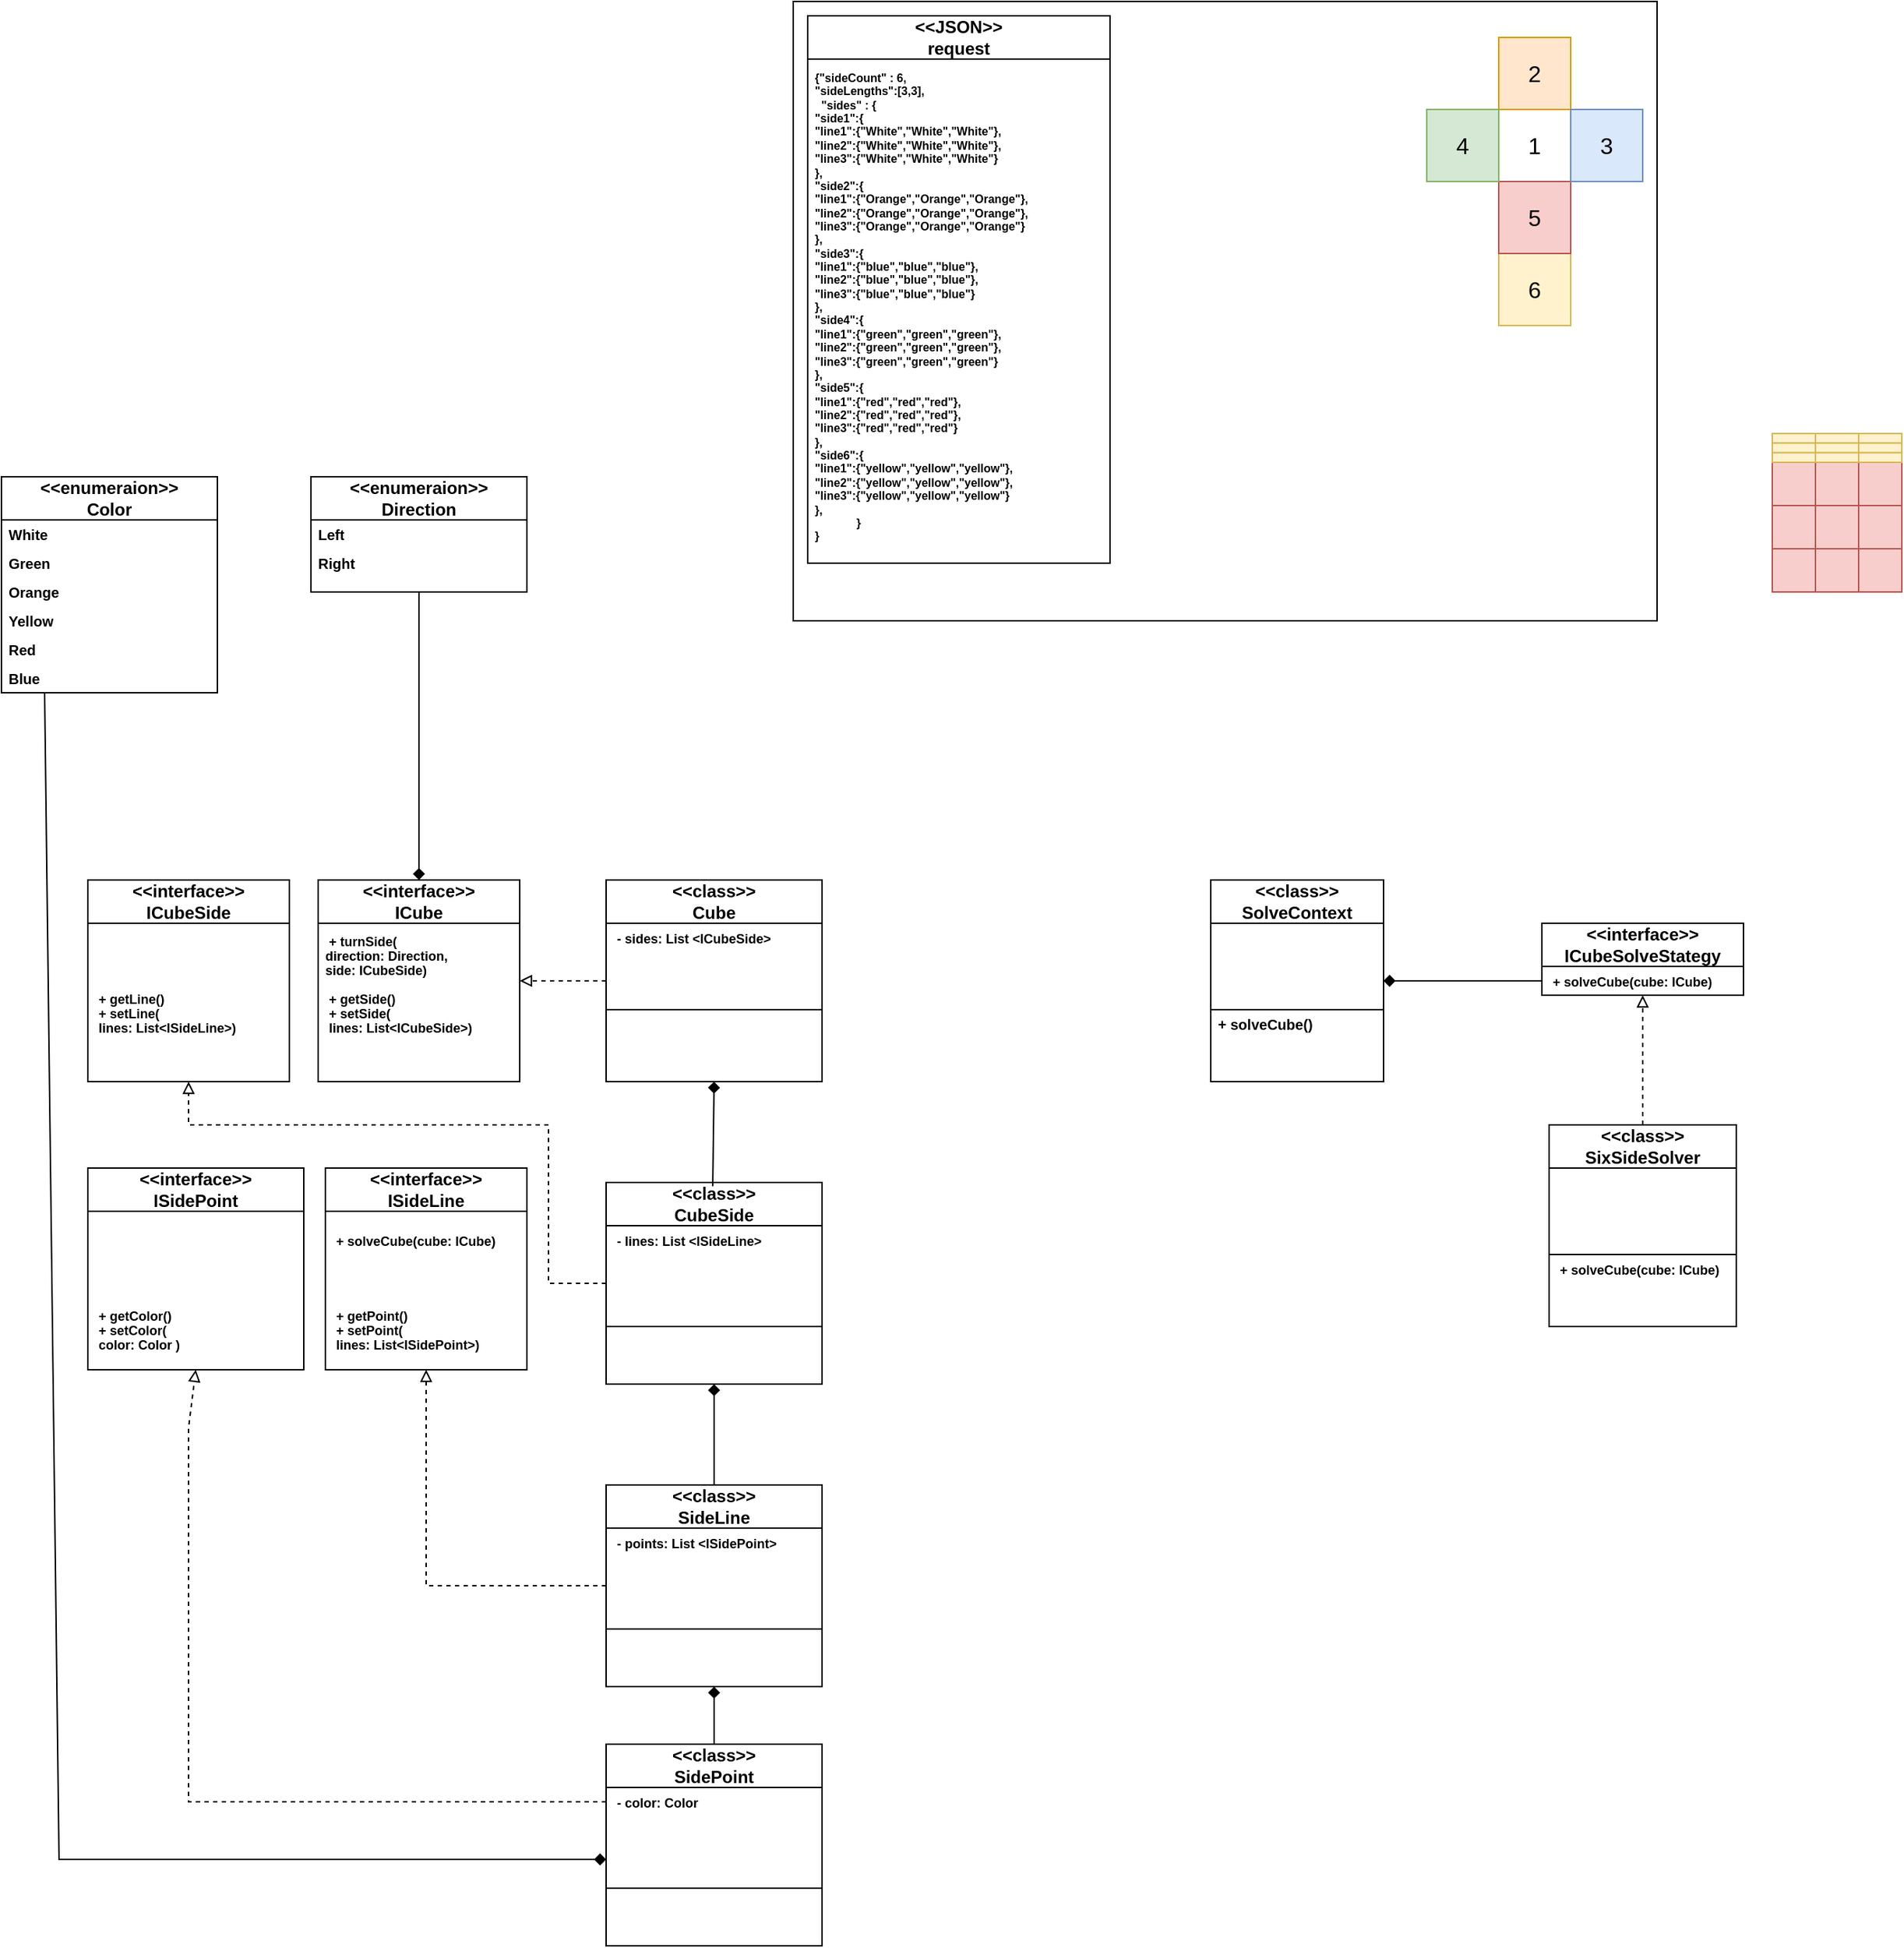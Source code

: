 <mxfile version="21.1.4" type="device">
  <diagram id="C5RBs43oDa-KdzZeNtuy" name="Page-1">
    <mxGraphModel dx="1964" dy="1839" grid="1" gridSize="10" guides="1" tooltips="1" connect="1" arrows="1" fold="1" page="1" pageScale="1" pageWidth="827" pageHeight="1169" math="0" shadow="0">
      <root>
        <mxCell id="WIyWlLk6GJQsqaUBKTNV-0" />
        <mxCell id="WIyWlLk6GJQsqaUBKTNV-1" parent="WIyWlLk6GJQsqaUBKTNV-0" />
        <mxCell id="5fg7cr6hT6iW5YQSIbjz-94" value="" style="rounded=0;whiteSpace=wrap;html=1;" vertex="1" parent="WIyWlLk6GJQsqaUBKTNV-1">
          <mxGeometry x="410" y="-490" width="600" height="430" as="geometry" />
        </mxCell>
        <mxCell id="5fg7cr6hT6iW5YQSIbjz-0" value="&amp;lt;&amp;lt;interface&amp;gt;&amp;gt;&lt;br&gt;ICubeSide" style="swimlane;whiteSpace=wrap;html=1;startSize=30;" vertex="1" parent="WIyWlLk6GJQsqaUBKTNV-1">
          <mxGeometry x="-80" y="120" width="140" height="140" as="geometry">
            <mxRectangle x="580" y="360" width="140" height="30" as="alternateBounds" />
          </mxGeometry>
        </mxCell>
        <mxCell id="5fg7cr6hT6iW5YQSIbjz-115" value="&lt;h1 style=&quot;line-height: 20%;&quot;&gt;&lt;font style=&quot;font-size: 9px;&quot;&gt;&amp;nbsp;+ getLine()&lt;br&gt;&amp;nbsp;+ setLine(&lt;br&gt;&lt;span style=&quot;white-space: pre;&quot;&gt;	&lt;/span&gt;lines: List&amp;lt;ISideLine&amp;gt;)&lt;/font&gt;&lt;/h1&gt;" style="text;html=1;strokeColor=none;fillColor=none;spacing=5;spacingTop=-20;whiteSpace=wrap;overflow=hidden;rounded=0;" vertex="1" parent="5fg7cr6hT6iW5YQSIbjz-0">
          <mxGeometry y="70" width="140" height="50" as="geometry" />
        </mxCell>
        <mxCell id="5fg7cr6hT6iW5YQSIbjz-4" value="&amp;lt;&amp;lt;interface&amp;gt;&amp;gt;&lt;br&gt;ICube" style="swimlane;whiteSpace=wrap;html=1;startSize=30;" vertex="1" parent="WIyWlLk6GJQsqaUBKTNV-1">
          <mxGeometry x="80" y="120" width="140" height="140" as="geometry">
            <mxRectangle x="580" y="360" width="140" height="30" as="alternateBounds" />
          </mxGeometry>
        </mxCell>
        <mxCell id="5fg7cr6hT6iW5YQSIbjz-55" value="&lt;h1 style=&quot;line-height: 20%;&quot;&gt;&lt;font style=&quot;font-size: 9px;&quot;&gt;&amp;nbsp;+ turnSide(&lt;br&gt;direction: Direction,&lt;br&gt;side: ICubeSide)&lt;/font&gt;&lt;/h1&gt;" style="text;html=1;strokeColor=none;fillColor=none;spacing=5;spacingTop=-20;whiteSpace=wrap;overflow=hidden;rounded=0;" vertex="1" parent="5fg7cr6hT6iW5YQSIbjz-4">
          <mxGeometry y="30" width="140" height="40" as="geometry" />
        </mxCell>
        <mxCell id="5fg7cr6hT6iW5YQSIbjz-82" value="&lt;h1 style=&quot;line-height: 20%;&quot;&gt;&lt;font style=&quot;font-size: 9px;&quot;&gt;&amp;nbsp;+ getSide()&lt;br&gt;&amp;nbsp;+ setSide(&lt;br&gt;&lt;span style=&quot;white-space: pre;&quot;&gt;	&lt;/span&gt;lines: List&amp;lt;ICubeSide&amp;gt;)&lt;/font&gt;&lt;/h1&gt;" style="text;html=1;strokeColor=none;fillColor=none;spacing=5;spacingTop=-20;whiteSpace=wrap;overflow=hidden;rounded=0;" vertex="1" parent="5fg7cr6hT6iW5YQSIbjz-4">
          <mxGeometry y="70" width="140" height="50" as="geometry" />
        </mxCell>
        <mxCell id="5fg7cr6hT6iW5YQSIbjz-5" value="&amp;lt;&amp;lt;class&amp;gt;&amp;gt;&lt;br&gt;Cube" style="swimlane;whiteSpace=wrap;html=1;startSize=30;" vertex="1" parent="WIyWlLk6GJQsqaUBKTNV-1">
          <mxGeometry x="280" y="120" width="150" height="140" as="geometry">
            <mxRectangle x="580" y="360" width="140" height="30" as="alternateBounds" />
          </mxGeometry>
        </mxCell>
        <mxCell id="5fg7cr6hT6iW5YQSIbjz-16" value="&lt;h1 style=&quot;line-height: 0%;&quot;&gt;&lt;font style=&quot;font-size: 9px;&quot;&gt;&amp;nbsp;- sides: List &amp;lt;ICubeSide&amp;gt;&lt;/font&gt;&lt;/h1&gt;" style="text;html=1;strokeColor=none;fillColor=none;spacing=5;spacingTop=-20;whiteSpace=wrap;overflow=hidden;rounded=0;" vertex="1" parent="5fg7cr6hT6iW5YQSIbjz-5">
          <mxGeometry y="30" width="120" height="20" as="geometry" />
        </mxCell>
        <mxCell id="5fg7cr6hT6iW5YQSIbjz-15" value="" style="endArrow=none;html=1;rounded=0;" edge="1" parent="5fg7cr6hT6iW5YQSIbjz-5">
          <mxGeometry width="50" height="50" relative="1" as="geometry">
            <mxPoint y="90" as="sourcePoint" />
            <mxPoint x="150" y="90" as="targetPoint" />
          </mxGeometry>
        </mxCell>
        <mxCell id="5fg7cr6hT6iW5YQSIbjz-7" value="&amp;lt;&amp;lt;class&amp;gt;&amp;gt;&lt;br&gt;CubeSide" style="swimlane;whiteSpace=wrap;html=1;startSize=30;" vertex="1" parent="WIyWlLk6GJQsqaUBKTNV-1">
          <mxGeometry x="280" y="330" width="150" height="140" as="geometry">
            <mxRectangle x="580" y="360" width="140" height="30" as="alternateBounds" />
          </mxGeometry>
        </mxCell>
        <mxCell id="5fg7cr6hT6iW5YQSIbjz-8" value="" style="endArrow=none;html=1;rounded=0;" edge="1" parent="5fg7cr6hT6iW5YQSIbjz-7">
          <mxGeometry width="50" height="50" relative="1" as="geometry">
            <mxPoint y="100" as="sourcePoint" />
            <mxPoint x="150" y="100" as="targetPoint" />
          </mxGeometry>
        </mxCell>
        <mxCell id="5fg7cr6hT6iW5YQSIbjz-36" value="&lt;h1 style=&quot;line-height: 0%;&quot;&gt;&lt;font style=&quot;font-size: 9px;&quot;&gt;&amp;nbsp;- lines: List &amp;lt;ISideLine&amp;gt;&lt;/font&gt;&lt;/h1&gt;" style="text;html=1;strokeColor=none;fillColor=none;spacing=5;spacingTop=-20;whiteSpace=wrap;overflow=hidden;rounded=0;" vertex="1" parent="5fg7cr6hT6iW5YQSIbjz-7">
          <mxGeometry y="30" width="150" height="20" as="geometry" />
        </mxCell>
        <mxCell id="5fg7cr6hT6iW5YQSIbjz-9" value="" style="endArrow=block;html=1;rounded=0;exitX=0;exitY=0.5;exitDx=0;exitDy=0;entryX=1;entryY=0.5;entryDx=0;entryDy=0;dashed=1;endFill=0;" edge="1" parent="WIyWlLk6GJQsqaUBKTNV-1" source="5fg7cr6hT6iW5YQSIbjz-5" target="5fg7cr6hT6iW5YQSIbjz-4">
          <mxGeometry width="50" height="50" relative="1" as="geometry">
            <mxPoint x="470" y="210" as="sourcePoint" />
            <mxPoint x="520" y="160" as="targetPoint" />
          </mxGeometry>
        </mxCell>
        <mxCell id="5fg7cr6hT6iW5YQSIbjz-12" value="" style="endArrow=block;html=1;rounded=0;exitX=0;exitY=0.5;exitDx=0;exitDy=0;dashed=1;endFill=0;entryX=0.5;entryY=1;entryDx=0;entryDy=0;" edge="1" parent="WIyWlLk6GJQsqaUBKTNV-1" source="5fg7cr6hT6iW5YQSIbjz-7" target="5fg7cr6hT6iW5YQSIbjz-0">
          <mxGeometry width="50" height="50" relative="1" as="geometry">
            <mxPoint x="280" y="399.66" as="sourcePoint" />
            <mxPoint y="400" as="targetPoint" />
            <Array as="points">
              <mxPoint x="240" y="400" />
              <mxPoint x="240" y="290" />
              <mxPoint x="-10" y="290" />
            </Array>
          </mxGeometry>
        </mxCell>
        <mxCell id="5fg7cr6hT6iW5YQSIbjz-13" value="" style="endArrow=diamond;html=1;rounded=0;entryX=0.5;entryY=1;entryDx=0;entryDy=0;endFill=1;exitX=0.901;exitY=1.086;exitDx=0;exitDy=0;exitPerimeter=0;" edge="1" parent="WIyWlLk6GJQsqaUBKTNV-1" target="5fg7cr6hT6iW5YQSIbjz-5">
          <mxGeometry width="50" height="50" relative="1" as="geometry">
            <mxPoint x="354.06" y="332.58" as="sourcePoint" />
            <mxPoint x="390" y="280" as="targetPoint" />
          </mxGeometry>
        </mxCell>
        <mxCell id="5fg7cr6hT6iW5YQSIbjz-17" value="&amp;lt;&amp;lt;interface&amp;gt;&amp;gt;&lt;br&gt;ICubeSolveStategy" style="swimlane;whiteSpace=wrap;html=1;startSize=30;" vertex="1" parent="WIyWlLk6GJQsqaUBKTNV-1">
          <mxGeometry x="930" y="150" width="140" height="50" as="geometry">
            <mxRectangle x="580" y="360" width="140" height="30" as="alternateBounds" />
          </mxGeometry>
        </mxCell>
        <mxCell id="5fg7cr6hT6iW5YQSIbjz-20" value="&lt;h1 style=&quot;line-height: 0%;&quot;&gt;&lt;font style=&quot;font-size: 9px;&quot;&gt;&amp;nbsp;+ solveCube(cube: ICube)&lt;/font&gt;&lt;/h1&gt;" style="text;html=1;strokeColor=none;fillColor=none;spacing=5;spacingTop=-20;whiteSpace=wrap;overflow=hidden;rounded=0;" vertex="1" parent="5fg7cr6hT6iW5YQSIbjz-17">
          <mxGeometry y="30" width="140" height="20" as="geometry" />
        </mxCell>
        <mxCell id="5fg7cr6hT6iW5YQSIbjz-21" value="&amp;lt;&amp;lt;interface&amp;gt;&amp;gt;&lt;br&gt;ISidePoint" style="swimlane;whiteSpace=wrap;html=1;startSize=30;" vertex="1" parent="WIyWlLk6GJQsqaUBKTNV-1">
          <mxGeometry x="-80" y="320" width="150" height="140" as="geometry">
            <mxRectangle x="580" y="360" width="140" height="30" as="alternateBounds" />
          </mxGeometry>
        </mxCell>
        <mxCell id="5fg7cr6hT6iW5YQSIbjz-118" value="&lt;h1 style=&quot;line-height: 20%;&quot;&gt;&lt;font style=&quot;font-size: 9px;&quot;&gt;&amp;nbsp;+ getColor()&lt;br&gt;&amp;nbsp;+ setColor(&lt;br&gt;&lt;span style=&quot;white-space: pre;&quot;&gt;	&lt;/span&gt;color: Color )&lt;/font&gt;&lt;/h1&gt;" style="text;html=1;strokeColor=none;fillColor=none;spacing=5;spacingTop=-20;whiteSpace=wrap;overflow=hidden;rounded=0;" vertex="1" parent="5fg7cr6hT6iW5YQSIbjz-21">
          <mxGeometry y="90" width="140" height="50" as="geometry" />
        </mxCell>
        <mxCell id="5fg7cr6hT6iW5YQSIbjz-25" style="edgeStyle=orthogonalEdgeStyle;rounded=0;orthogonalLoop=1;jettySize=auto;html=1;entryX=0.5;entryY=1;entryDx=0;entryDy=0;dashed=1;endArrow=block;endFill=0;" edge="1" parent="WIyWlLk6GJQsqaUBKTNV-1" source="5fg7cr6hT6iW5YQSIbjz-22" target="5fg7cr6hT6iW5YQSIbjz-20">
          <mxGeometry relative="1" as="geometry" />
        </mxCell>
        <mxCell id="5fg7cr6hT6iW5YQSIbjz-22" value="&amp;lt;&amp;lt;class&amp;gt;&amp;gt;&lt;br&gt;SixSideSolver" style="swimlane;whiteSpace=wrap;html=1;startSize=30;" vertex="1" parent="WIyWlLk6GJQsqaUBKTNV-1">
          <mxGeometry x="935" y="290" width="130" height="140" as="geometry">
            <mxRectangle x="580" y="360" width="140" height="30" as="alternateBounds" />
          </mxGeometry>
        </mxCell>
        <mxCell id="5fg7cr6hT6iW5YQSIbjz-23" value="" style="endArrow=none;html=1;rounded=0;" edge="1" parent="5fg7cr6hT6iW5YQSIbjz-22">
          <mxGeometry width="50" height="50" relative="1" as="geometry">
            <mxPoint y="90" as="sourcePoint" />
            <mxPoint x="130" y="90" as="targetPoint" />
          </mxGeometry>
        </mxCell>
        <mxCell id="5fg7cr6hT6iW5YQSIbjz-40" value="&lt;h1 style=&quot;line-height: 0%;&quot;&gt;&lt;font style=&quot;font-size: 9px;&quot;&gt;&amp;nbsp;+ solveCube(cube: ICube)&lt;/font&gt;&lt;/h1&gt;" style="text;html=1;strokeColor=none;fillColor=none;spacing=5;spacingTop=-20;whiteSpace=wrap;overflow=hidden;rounded=0;" vertex="1" parent="5fg7cr6hT6iW5YQSIbjz-22">
          <mxGeometry y="90" width="140" height="20" as="geometry" />
        </mxCell>
        <mxCell id="5fg7cr6hT6iW5YQSIbjz-26" value="&amp;lt;&amp;lt;class&amp;gt;&amp;gt;&lt;br&gt;SolveContext" style="swimlane;whiteSpace=wrap;html=1;startSize=30;" vertex="1" parent="WIyWlLk6GJQsqaUBKTNV-1">
          <mxGeometry x="700" y="120" width="120" height="140" as="geometry">
            <mxRectangle x="580" y="360" width="140" height="30" as="alternateBounds" />
          </mxGeometry>
        </mxCell>
        <mxCell id="5fg7cr6hT6iW5YQSIbjz-27" value="" style="endArrow=none;html=1;rounded=0;" edge="1" parent="5fg7cr6hT6iW5YQSIbjz-26">
          <mxGeometry width="50" height="50" relative="1" as="geometry">
            <mxPoint y="90" as="sourcePoint" />
            <mxPoint x="120" y="90" as="targetPoint" />
          </mxGeometry>
        </mxCell>
        <mxCell id="5fg7cr6hT6iW5YQSIbjz-30" value="&lt;h1 style=&quot;line-height: 0%;&quot;&gt;&lt;font size=&quot;1&quot;&gt;+ solveCube()&lt;/font&gt;&lt;/h1&gt;" style="text;html=1;strokeColor=none;fillColor=none;spacing=5;spacingTop=-20;whiteSpace=wrap;overflow=hidden;rounded=0;" vertex="1" parent="5fg7cr6hT6iW5YQSIbjz-26">
          <mxGeometry y="90" width="120" height="20" as="geometry" />
        </mxCell>
        <mxCell id="5fg7cr6hT6iW5YQSIbjz-32" style="edgeStyle=orthogonalEdgeStyle;rounded=0;orthogonalLoop=1;jettySize=auto;html=1;entryX=1;entryY=0.5;entryDx=0;entryDy=0;endArrow=diamond;endFill=1;" edge="1" parent="WIyWlLk6GJQsqaUBKTNV-1" source="5fg7cr6hT6iW5YQSIbjz-20" target="5fg7cr6hT6iW5YQSIbjz-26">
          <mxGeometry relative="1" as="geometry" />
        </mxCell>
        <mxCell id="5fg7cr6hT6iW5YQSIbjz-37" value="&amp;lt;&amp;lt;class&amp;gt;&amp;gt;&lt;br&gt;SidePoint" style="swimlane;whiteSpace=wrap;html=1;startSize=30;" vertex="1" parent="WIyWlLk6GJQsqaUBKTNV-1">
          <mxGeometry x="280" y="720" width="150" height="140" as="geometry">
            <mxRectangle x="580" y="360" width="140" height="30" as="alternateBounds" />
          </mxGeometry>
        </mxCell>
        <mxCell id="5fg7cr6hT6iW5YQSIbjz-38" value="" style="endArrow=none;html=1;rounded=0;" edge="1" parent="5fg7cr6hT6iW5YQSIbjz-37">
          <mxGeometry width="50" height="50" relative="1" as="geometry">
            <mxPoint y="100" as="sourcePoint" />
            <mxPoint x="150" y="100" as="targetPoint" />
          </mxGeometry>
        </mxCell>
        <mxCell id="5fg7cr6hT6iW5YQSIbjz-52" value="&lt;h1 style=&quot;line-height: 0%;&quot;&gt;&lt;font style=&quot;font-size: 9px;&quot;&gt;&amp;nbsp;- color: Color&lt;/font&gt;&lt;/h1&gt;" style="text;html=1;strokeColor=none;fillColor=none;spacing=5;spacingTop=-20;whiteSpace=wrap;overflow=hidden;rounded=0;" vertex="1" parent="5fg7cr6hT6iW5YQSIbjz-37">
          <mxGeometry y="30" width="150" height="20" as="geometry" />
        </mxCell>
        <mxCell id="5fg7cr6hT6iW5YQSIbjz-41" value="&amp;lt;&amp;lt;enumeraion&amp;gt;&amp;gt;&lt;br&gt;Color" style="swimlane;whiteSpace=wrap;html=1;startSize=30;" vertex="1" parent="WIyWlLk6GJQsqaUBKTNV-1">
          <mxGeometry x="-140" y="-160" width="150" height="150" as="geometry">
            <mxRectangle x="580" y="360" width="140" height="30" as="alternateBounds" />
          </mxGeometry>
        </mxCell>
        <mxCell id="5fg7cr6hT6iW5YQSIbjz-42" value="&lt;h1 style=&quot;line-height: 0%;&quot;&gt;&lt;font size=&quot;1&quot;&gt;White&lt;br&gt;&lt;br&gt;&lt;/font&gt;&lt;/h1&gt;" style="text;html=1;strokeColor=none;fillColor=none;spacing=5;spacingTop=-20;whiteSpace=wrap;overflow=hidden;rounded=0;" vertex="1" parent="5fg7cr6hT6iW5YQSIbjz-41">
          <mxGeometry y="30" width="120" height="20" as="geometry" />
        </mxCell>
        <mxCell id="5fg7cr6hT6iW5YQSIbjz-47" value="&lt;h1 style=&quot;line-height: 0%;&quot;&gt;&lt;font size=&quot;1&quot;&gt;Green&lt;/font&gt;&lt;/h1&gt;" style="text;html=1;strokeColor=none;fillColor=none;spacing=5;spacingTop=-20;whiteSpace=wrap;overflow=hidden;rounded=0;" vertex="1" parent="5fg7cr6hT6iW5YQSIbjz-41">
          <mxGeometry y="50" width="120" height="20" as="geometry" />
        </mxCell>
        <mxCell id="5fg7cr6hT6iW5YQSIbjz-48" value="&lt;h1 style=&quot;line-height: 0%;&quot;&gt;&lt;font size=&quot;1&quot;&gt;Orange&lt;/font&gt;&lt;/h1&gt;" style="text;html=1;strokeColor=none;fillColor=none;spacing=5;spacingTop=-20;whiteSpace=wrap;overflow=hidden;rounded=0;" vertex="1" parent="5fg7cr6hT6iW5YQSIbjz-41">
          <mxGeometry y="70" width="120" height="20" as="geometry" />
        </mxCell>
        <mxCell id="5fg7cr6hT6iW5YQSIbjz-49" value="&lt;h1 style=&quot;line-height: 0%;&quot;&gt;&lt;font size=&quot;1&quot;&gt;Yellow&lt;/font&gt;&lt;/h1&gt;" style="text;html=1;strokeColor=none;fillColor=none;spacing=5;spacingTop=-20;whiteSpace=wrap;overflow=hidden;rounded=0;" vertex="1" parent="5fg7cr6hT6iW5YQSIbjz-41">
          <mxGeometry y="90" width="120" height="20" as="geometry" />
        </mxCell>
        <mxCell id="5fg7cr6hT6iW5YQSIbjz-50" value="&lt;h1 style=&quot;line-height: 0%;&quot;&gt;&lt;font size=&quot;1&quot;&gt;Red&lt;/font&gt;&lt;/h1&gt;" style="text;html=1;strokeColor=none;fillColor=none;spacing=5;spacingTop=-20;whiteSpace=wrap;overflow=hidden;rounded=0;" vertex="1" parent="5fg7cr6hT6iW5YQSIbjz-41">
          <mxGeometry y="110" width="120" height="20" as="geometry" />
        </mxCell>
        <mxCell id="5fg7cr6hT6iW5YQSIbjz-51" value="&lt;h1 style=&quot;line-height: 0%;&quot;&gt;&lt;font size=&quot;1&quot;&gt;Blue&lt;/font&gt;&lt;/h1&gt;" style="text;html=1;strokeColor=none;fillColor=none;spacing=5;spacingTop=-20;whiteSpace=wrap;overflow=hidden;rounded=0;" vertex="1" parent="5fg7cr6hT6iW5YQSIbjz-41">
          <mxGeometry y="130" width="120" height="20" as="geometry" />
        </mxCell>
        <mxCell id="5fg7cr6hT6iW5YQSIbjz-54" value="" style="endArrow=diamond;html=1;rounded=0;endFill=1;exitX=0.25;exitY=1;exitDx=0;exitDy=0;" edge="1" parent="WIyWlLk6GJQsqaUBKTNV-1" source="5fg7cr6hT6iW5YQSIbjz-51">
          <mxGeometry width="50" height="50" relative="1" as="geometry">
            <mxPoint x="-100" as="sourcePoint" />
            <mxPoint x="280" y="800" as="targetPoint" />
            <Array as="points">
              <mxPoint x="-100" y="800" />
            </Array>
          </mxGeometry>
        </mxCell>
        <mxCell id="5fg7cr6hT6iW5YQSIbjz-60" value="" style="endArrow=diamond;html=1;rounded=0;endFill=1;exitX=0.5;exitY=0;exitDx=0;exitDy=0;entryX=0.5;entryY=1;entryDx=0;entryDy=0;" edge="1" parent="WIyWlLk6GJQsqaUBKTNV-1" source="5fg7cr6hT6iW5YQSIbjz-37" target="5fg7cr6hT6iW5YQSIbjz-71">
          <mxGeometry width="50" height="50" relative="1" as="geometry">
            <mxPoint x="354.5" y="545" as="sourcePoint" />
            <mxPoint x="310" y="490" as="targetPoint" />
          </mxGeometry>
        </mxCell>
        <mxCell id="5fg7cr6hT6iW5YQSIbjz-62" value="&amp;lt;&amp;lt;enumeraion&amp;gt;&amp;gt;&lt;br&gt;Direction" style="swimlane;whiteSpace=wrap;html=1;startSize=30;" vertex="1" parent="WIyWlLk6GJQsqaUBKTNV-1">
          <mxGeometry x="75" y="-160" width="150" height="80" as="geometry">
            <mxRectangle x="580" y="360" width="140" height="30" as="alternateBounds" />
          </mxGeometry>
        </mxCell>
        <mxCell id="5fg7cr6hT6iW5YQSIbjz-63" value="&lt;h1 style=&quot;line-height: 0%;&quot;&gt;&lt;font size=&quot;1&quot;&gt;Left&lt;/font&gt;&lt;/h1&gt;" style="text;html=1;strokeColor=none;fillColor=none;spacing=5;spacingTop=-20;whiteSpace=wrap;overflow=hidden;rounded=0;" vertex="1" parent="5fg7cr6hT6iW5YQSIbjz-62">
          <mxGeometry y="30" width="120" height="20" as="geometry" />
        </mxCell>
        <mxCell id="5fg7cr6hT6iW5YQSIbjz-64" value="&lt;h1 style=&quot;line-height: 0%;&quot;&gt;&lt;font size=&quot;1&quot;&gt;Right&lt;/font&gt;&lt;/h1&gt;" style="text;html=1;strokeColor=none;fillColor=none;spacing=5;spacingTop=-20;whiteSpace=wrap;overflow=hidden;rounded=0;" vertex="1" parent="5fg7cr6hT6iW5YQSIbjz-62">
          <mxGeometry y="50" width="120" height="20" as="geometry" />
        </mxCell>
        <mxCell id="5fg7cr6hT6iW5YQSIbjz-69" value="" style="endArrow=diamond;html=1;rounded=0;entryX=0.5;entryY=0;entryDx=0;entryDy=0;endFill=1;exitX=0.5;exitY=1;exitDx=0;exitDy=0;" edge="1" parent="WIyWlLk6GJQsqaUBKTNV-1" source="5fg7cr6hT6iW5YQSIbjz-62" target="5fg7cr6hT6iW5YQSIbjz-4">
          <mxGeometry width="50" height="50" relative="1" as="geometry">
            <mxPoint x="150" y="-70" as="sourcePoint" />
            <mxPoint x="131" y="-10" as="targetPoint" />
          </mxGeometry>
        </mxCell>
        <mxCell id="5fg7cr6hT6iW5YQSIbjz-70" value="" style="endArrow=block;html=1;rounded=0;exitX=0;exitY=0.5;exitDx=0;exitDy=0;dashed=1;endFill=0;entryX=0.5;entryY=1;entryDx=0;entryDy=0;" edge="1" parent="WIyWlLk6GJQsqaUBKTNV-1" source="5fg7cr6hT6iW5YQSIbjz-52" target="5fg7cr6hT6iW5YQSIbjz-21">
          <mxGeometry width="50" height="50" relative="1" as="geometry">
            <mxPoint x="280" y="610" as="sourcePoint" />
            <mxPoint x="-10" y="470" as="targetPoint" />
            <Array as="points">
              <mxPoint x="240" y="760" />
              <mxPoint x="-10" y="760" />
              <mxPoint x="-10" y="500" />
            </Array>
          </mxGeometry>
        </mxCell>
        <mxCell id="5fg7cr6hT6iW5YQSIbjz-80" style="edgeStyle=orthogonalEdgeStyle;rounded=0;orthogonalLoop=1;jettySize=auto;html=1;entryX=0.5;entryY=1;entryDx=0;entryDy=0;dashed=1;endArrow=block;endFill=0;" edge="1" parent="WIyWlLk6GJQsqaUBKTNV-1" source="5fg7cr6hT6iW5YQSIbjz-71" target="5fg7cr6hT6iW5YQSIbjz-76">
          <mxGeometry relative="1" as="geometry" />
        </mxCell>
        <mxCell id="5fg7cr6hT6iW5YQSIbjz-71" value="&amp;lt;&amp;lt;class&amp;gt;&amp;gt;&lt;br&gt;SideLine" style="swimlane;whiteSpace=wrap;html=1;startSize=30;" vertex="1" parent="WIyWlLk6GJQsqaUBKTNV-1">
          <mxGeometry x="280" y="540" width="150" height="140" as="geometry">
            <mxRectangle x="580" y="360" width="140" height="30" as="alternateBounds" />
          </mxGeometry>
        </mxCell>
        <mxCell id="5fg7cr6hT6iW5YQSIbjz-72" value="" style="endArrow=none;html=1;rounded=0;" edge="1" parent="5fg7cr6hT6iW5YQSIbjz-71">
          <mxGeometry width="50" height="50" relative="1" as="geometry">
            <mxPoint y="100" as="sourcePoint" />
            <mxPoint x="150" y="100" as="targetPoint" />
          </mxGeometry>
        </mxCell>
        <mxCell id="5fg7cr6hT6iW5YQSIbjz-81" value="&lt;h1 style=&quot;line-height: 0%;&quot;&gt;&lt;font style=&quot;font-size: 9px;&quot;&gt;&amp;nbsp;- points: List &amp;lt;ISidePoint&amp;gt;&lt;/font&gt;&lt;/h1&gt;" style="text;html=1;strokeColor=none;fillColor=none;spacing=5;spacingTop=-20;whiteSpace=wrap;overflow=hidden;rounded=0;" vertex="1" parent="5fg7cr6hT6iW5YQSIbjz-71">
          <mxGeometry y="30" width="150" height="20" as="geometry" />
        </mxCell>
        <mxCell id="5fg7cr6hT6iW5YQSIbjz-75" value="" style="endArrow=diamond;html=1;rounded=0;endFill=1;exitX=0.5;exitY=0;exitDx=0;exitDy=0;entryX=0.5;entryY=1;entryDx=0;entryDy=0;" edge="1" parent="WIyWlLk6GJQsqaUBKTNV-1" source="5fg7cr6hT6iW5YQSIbjz-71" target="5fg7cr6hT6iW5YQSIbjz-7">
          <mxGeometry width="50" height="50" relative="1" as="geometry">
            <mxPoint x="365" y="730" as="sourcePoint" />
            <mxPoint x="365" y="690" as="targetPoint" />
          </mxGeometry>
        </mxCell>
        <mxCell id="5fg7cr6hT6iW5YQSIbjz-76" value="&amp;lt;&amp;lt;interface&amp;gt;&amp;gt;&lt;br&gt;ISideLine" style="swimlane;whiteSpace=wrap;html=1;startSize=30;" vertex="1" parent="WIyWlLk6GJQsqaUBKTNV-1">
          <mxGeometry x="85" y="320" width="140" height="140" as="geometry">
            <mxRectangle x="580" y="360" width="140" height="30" as="alternateBounds" />
          </mxGeometry>
        </mxCell>
        <mxCell id="5fg7cr6hT6iW5YQSIbjz-77" value="&lt;h1 style=&quot;line-height: 0%;&quot;&gt;&lt;font style=&quot;font-size: 9px;&quot;&gt;&amp;nbsp;+ solveCube(cube: ICube)&lt;/font&gt;&lt;/h1&gt;" style="text;html=1;strokeColor=none;fillColor=none;spacing=5;spacingTop=-20;whiteSpace=wrap;overflow=hidden;rounded=0;" vertex="1" parent="5fg7cr6hT6iW5YQSIbjz-76">
          <mxGeometry y="40" width="140" height="20" as="geometry" />
        </mxCell>
        <mxCell id="5fg7cr6hT6iW5YQSIbjz-117" value="&lt;h1 style=&quot;line-height: 20%;&quot;&gt;&lt;font style=&quot;font-size: 9px;&quot;&gt;&amp;nbsp;+ getPoint()&lt;br&gt;&amp;nbsp;+ setPoint(&lt;br&gt;&lt;span style=&quot;white-space: pre;&quot;&gt;	&lt;/span&gt;lines: List&amp;lt;ISidePoint&amp;gt;)&lt;/font&gt;&lt;/h1&gt;" style="text;html=1;strokeColor=none;fillColor=none;spacing=5;spacingTop=-20;whiteSpace=wrap;overflow=hidden;rounded=0;" vertex="1" parent="5fg7cr6hT6iW5YQSIbjz-76">
          <mxGeometry y="90" width="140" height="50" as="geometry" />
        </mxCell>
        <mxCell id="5fg7cr6hT6iW5YQSIbjz-84" value="&amp;lt;&amp;lt;JSON&amp;gt;&amp;gt;&lt;br&gt;request" style="swimlane;whiteSpace=wrap;html=1;startSize=30;" vertex="1" parent="WIyWlLk6GJQsqaUBKTNV-1">
          <mxGeometry x="420" y="-480" width="210" height="380" as="geometry">
            <mxRectangle x="580" y="360" width="140" height="30" as="alternateBounds" />
          </mxGeometry>
        </mxCell>
        <mxCell id="5fg7cr6hT6iW5YQSIbjz-85" value="&lt;p style=&quot;line-height: 100%;&quot;&gt;&lt;/p&gt;&lt;h1 style=&quot;line-height: 50%; font-size: 8px;&quot;&gt;&lt;font style=&quot;font-size: 8px;&quot;&gt;{&quot;sideCount&quot; : 6,&lt;/font&gt;&lt;/h1&gt;&lt;h1 style=&quot;line-height: 50%; font-size: 8px;&quot;&gt;&lt;font style=&quot;font-size: 8px;&quot;&gt;&quot;sideLengths&quot;:[3,3],&lt;/font&gt;&lt;/h1&gt;&lt;h1 style=&quot;line-height: 50%; font-size: 8px;&quot;&gt;&lt;font style=&quot;font-size: 8px;&quot;&gt;&amp;nbsp; &quot;sides&quot; : {&lt;/font&gt;&lt;/h1&gt;&lt;h1 style=&quot;line-height: 50%; font-size: 8px;&quot;&gt;		&lt;font style=&quot;font-size: 8px;&quot;&gt;&quot;side1&quot;:{&lt;/font&gt;&lt;/h1&gt;&lt;h1 style=&quot;line-height: 50%; font-size: 8px;&quot;&gt;&lt;font style=&quot;font-size: 8px;&quot;&gt;&lt;span style=&quot;&quot;&gt;			&lt;/span&gt;&quot;line1&quot;:{&quot;White&quot;,&quot;White&quot;,&quot;White&quot;},&lt;/font&gt;&lt;/h1&gt;&lt;h1 style=&quot;line-height: 50%; font-size: 8px;&quot;&gt;&lt;font style=&quot;font-size: 8px;&quot;&gt;&lt;span style=&quot;&quot;&gt;			&lt;/span&gt;&quot;line2&quot;:{&quot;White&quot;,&quot;White&quot;,&quot;White&quot;},&lt;/font&gt;&lt;/h1&gt;&lt;h1 style=&quot;line-height: 50%; font-size: 8px;&quot;&gt;&lt;font style=&quot;font-size: 8px;&quot;&gt;&lt;span style=&quot;&quot;&gt;			&lt;/span&gt;&quot;line3&quot;:{&quot;White&quot;,&quot;White&quot;,&quot;White&quot;}&lt;/font&gt;&lt;/h1&gt;&lt;h1 style=&quot;line-height: 50%; font-size: 8px;&quot;&gt;&lt;font style=&quot;font-size: 8px;&quot;&gt;&lt;span style=&quot;&quot;&gt;		&lt;/span&gt;},&lt;/font&gt;&lt;/h1&gt;&lt;h1 style=&quot;line-height: 50%; font-size: 8px;&quot;&gt;&lt;font style=&quot;font-size: 8px;&quot;&gt;&lt;span style=&quot;&quot;&gt;		&lt;/span&gt;&quot;side2&quot;:{&lt;/font&gt;&lt;/h1&gt;&lt;h1 style=&quot;line-height: 50%; font-size: 8px;&quot;&gt;&lt;font style=&quot;font-size: 8px;&quot;&gt;&lt;span style=&quot;&quot;&gt;			&lt;/span&gt;&quot;line1&quot;:{&quot;Orange&quot;,&quot;Orange&quot;,&quot;Orange&quot;},&lt;/font&gt;&lt;/h1&gt;&lt;h1 style=&quot;line-height: 50%; font-size: 8px;&quot;&gt;&lt;font style=&quot;font-size: 8px;&quot;&gt;&lt;span style=&quot;&quot;&gt;			&lt;/span&gt;&quot;line2&quot;:{&quot;Orange&quot;,&quot;Orange&quot;,&quot;Orange&quot;},&lt;/font&gt;&lt;/h1&gt;&lt;h1 style=&quot;line-height: 50%; font-size: 8px;&quot;&gt;&lt;font style=&quot;font-size: 8px;&quot;&gt;&lt;span style=&quot;&quot;&gt;			&lt;/span&gt;&quot;line3&quot;:{&quot;Orange&quot;,&quot;Orange&quot;,&quot;Orange&quot;}&lt;/font&gt;&lt;/h1&gt;&lt;h1 style=&quot;line-height: 50%; font-size: 8px;&quot;&gt;&lt;font style=&quot;font-size: 8px;&quot;&gt;&lt;span style=&quot;&quot;&gt;		&lt;/span&gt;},&lt;/font&gt;&lt;/h1&gt;&lt;h1 style=&quot;line-height: 50%; font-size: 8px;&quot;&gt;&lt;font style=&quot;font-size: 8px;&quot;&gt;&lt;span style=&quot;&quot;&gt;		&lt;/span&gt;&quot;side3&quot;:{&lt;/font&gt;&lt;/h1&gt;&lt;h1 style=&quot;line-height: 50%; font-size: 8px;&quot;&gt;&lt;font style=&quot;font-size: 8px;&quot;&gt;&lt;span style=&quot;&quot;&gt;			&lt;/span&gt;&quot;line1&quot;:{&quot;blue&quot;,&quot;blue&quot;,&quot;blue&quot;},&lt;/font&gt;&lt;/h1&gt;&lt;h1 style=&quot;line-height: 50%; font-size: 8px;&quot;&gt;&lt;font style=&quot;font-size: 8px;&quot;&gt;&lt;span style=&quot;&quot;&gt;			&lt;/span&gt;&quot;line2&quot;:{&quot;blue&quot;,&quot;blue&quot;,&quot;blue&quot;},&lt;/font&gt;&lt;/h1&gt;&lt;h1 style=&quot;line-height: 50%; font-size: 8px;&quot;&gt;&lt;font style=&quot;font-size: 8px;&quot;&gt;&lt;span style=&quot;&quot;&gt;			&lt;/span&gt;&quot;line3&quot;:{&quot;blue&quot;,&quot;blue&quot;,&quot;blue&quot;}&lt;/font&gt;&lt;/h1&gt;&lt;h1 style=&quot;line-height: 50%; font-size: 8px;&quot;&gt;&lt;font style=&quot;font-size: 8px;&quot;&gt;&lt;span style=&quot;&quot;&gt;		&lt;/span&gt;},&lt;/font&gt;&lt;/h1&gt;&lt;h1 style=&quot;line-height: 50%; font-size: 8px;&quot;&gt;&lt;font style=&quot;font-size: 8px;&quot;&gt;&lt;span style=&quot;&quot;&gt;		&lt;/span&gt;&quot;side4&quot;:{&lt;/font&gt;&lt;/h1&gt;&lt;h1 style=&quot;line-height: 50%; font-size: 8px;&quot;&gt;&lt;font style=&quot;font-size: 8px;&quot;&gt;&lt;span style=&quot;&quot;&gt;			&lt;/span&gt;&quot;line1&quot;:{&quot;green&quot;,&quot;green&quot;,&quot;green&quot;},&lt;/font&gt;&lt;/h1&gt;&lt;h1 style=&quot;line-height: 50%; font-size: 8px;&quot;&gt;&lt;font style=&quot;font-size: 8px;&quot;&gt;&lt;span style=&quot;&quot;&gt;			&lt;/span&gt;&quot;line2&quot;:{&quot;green&quot;,&quot;green&quot;,&quot;green&quot;},&lt;/font&gt;&lt;/h1&gt;&lt;h1 style=&quot;line-height: 50%; font-size: 8px;&quot;&gt;&lt;font style=&quot;font-size: 8px;&quot;&gt;&lt;span style=&quot;&quot;&gt;			&lt;/span&gt;&quot;line3&quot;:{&quot;green&quot;,&quot;green&quot;,&quot;green&quot;}&lt;/font&gt;&lt;/h1&gt;&lt;h1 style=&quot;line-height: 50%; font-size: 8px;&quot;&gt;&lt;font style=&quot;font-size: 8px;&quot;&gt;&lt;span style=&quot;&quot;&gt;		&lt;/span&gt;},&lt;/font&gt;&lt;/h1&gt;&lt;h1 style=&quot;line-height: 50%; font-size: 8px;&quot;&gt;&lt;font style=&quot;font-size: 8px;&quot;&gt;&lt;span style=&quot;&quot;&gt;		&lt;/span&gt;&quot;side5&quot;:{&lt;/font&gt;&lt;/h1&gt;&lt;h1 style=&quot;line-height: 50%; font-size: 8px;&quot;&gt;&lt;font style=&quot;font-size: 8px;&quot;&gt;&lt;span style=&quot;&quot;&gt;			&lt;/span&gt;&quot;line1&quot;:{&quot;red&quot;,&quot;red&quot;,&quot;red&quot;},&lt;/font&gt;&lt;/h1&gt;&lt;h1 style=&quot;line-height: 50%; font-size: 8px;&quot;&gt;&lt;font style=&quot;font-size: 8px;&quot;&gt;&lt;span style=&quot;&quot;&gt;			&lt;/span&gt;&quot;line2&quot;:{&quot;red&quot;,&quot;red&quot;,&quot;red&quot;},&lt;/font&gt;&lt;/h1&gt;&lt;h1 style=&quot;line-height: 50%; font-size: 8px;&quot;&gt;&lt;font style=&quot;font-size: 8px;&quot;&gt;&lt;span style=&quot;&quot;&gt;			&lt;/span&gt;&quot;line3&quot;:{&quot;red&quot;,&quot;red&quot;,&quot;red&quot;}&lt;/font&gt;&lt;/h1&gt;&lt;h1 style=&quot;line-height: 50%; font-size: 8px;&quot;&gt;&lt;font style=&quot;font-size: 8px;&quot;&gt;&lt;span style=&quot;&quot;&gt;		&lt;/span&gt;},&lt;/font&gt;&lt;/h1&gt;&lt;h1 style=&quot;line-height: 50%; font-size: 8px;&quot;&gt;&lt;font style=&quot;font-size: 8px;&quot;&gt;&lt;span style=&quot;&quot;&gt;		&lt;/span&gt;&quot;side6&quot;:{&lt;/font&gt;&lt;/h1&gt;&lt;h1 style=&quot;line-height: 50%; font-size: 8px;&quot;&gt;&lt;font style=&quot;font-size: 8px;&quot;&gt;&lt;span style=&quot;&quot;&gt;			&lt;/span&gt;&quot;line1&quot;:{&quot;yellow&quot;,&quot;yellow&quot;,&quot;yellow&quot;},&lt;/font&gt;&lt;/h1&gt;&lt;h1 style=&quot;line-height: 50%; font-size: 8px;&quot;&gt;&lt;font style=&quot;font-size: 8px;&quot;&gt;&lt;span style=&quot;&quot;&gt;			&lt;/span&gt;&quot;line2&quot;:{&quot;yellow&quot;,&quot;yellow&quot;,&quot;yellow&quot;},&lt;/font&gt;&lt;/h1&gt;&lt;h1 style=&quot;line-height: 50%; font-size: 8px;&quot;&gt;&lt;font style=&quot;font-size: 8px;&quot;&gt;&lt;span style=&quot;&quot;&gt;			&lt;/span&gt;&quot;line3&quot;:{&quot;yellow&quot;,&quot;yellow&quot;,&quot;yellow&quot;}&lt;/font&gt;&lt;/h1&gt;&lt;h1 style=&quot;line-height: 50%; font-size: 8px;&quot;&gt;&lt;font style=&quot;font-size: 8px;&quot;&gt;&lt;span style=&quot;&quot;&gt;		&lt;/span&gt;},&lt;/font&gt;&lt;/h1&gt;&lt;h1 style=&quot;line-height: 50%; font-size: 8px;&quot;&gt;&lt;font style=&quot;font-size: 8px;&quot;&gt;&amp;nbsp; &amp;nbsp; &amp;nbsp; &amp;nbsp; &amp;nbsp; &amp;nbsp; &amp;nbsp;}&lt;/font&gt;&lt;/h1&gt;&lt;h1 style=&quot;line-height: 50%; font-size: 8px;&quot;&gt;&lt;font style=&quot;font-size: 8px;&quot;&gt;}&lt;/font&gt;&lt;/h1&gt;&lt;h1 style=&quot;line-height: 50%; font-size: 8px;&quot;&gt;&lt;font style=&quot;font-size: 8px;&quot;&gt;&lt;br&gt;&lt;/font&gt;&lt;/h1&gt;&lt;h1 style=&quot;line-height: 50%; font-size: 8px;&quot;&gt;&lt;br style=&quot;&quot;&gt;&lt;/h1&gt;&lt;p&gt;&lt;/p&gt;" style="text;html=1;strokeColor=none;fillColor=none;spacing=5;spacingTop=-20;whiteSpace=wrap;overflow=hidden;rounded=0;" vertex="1" parent="5fg7cr6hT6iW5YQSIbjz-84">
          <mxGeometry y="40" width="210" height="330" as="geometry" />
        </mxCell>
        <mxCell id="5fg7cr6hT6iW5YQSIbjz-97" value="" style="group" vertex="1" connectable="0" parent="WIyWlLk6GJQsqaUBKTNV-1">
          <mxGeometry x="850" y="-465" width="150" height="200" as="geometry" />
        </mxCell>
        <mxCell id="5fg7cr6hT6iW5YQSIbjz-87" value="" style="rounded=0;whiteSpace=wrap;html=1;fillColor=#ffe6cc;strokeColor=#d79b00;" vertex="1" parent="5fg7cr6hT6iW5YQSIbjz-97">
          <mxGeometry x="50" width="50" height="50" as="geometry" />
        </mxCell>
        <mxCell id="5fg7cr6hT6iW5YQSIbjz-88" value="" style="rounded=0;whiteSpace=wrap;html=1;fillColor=#d5e8d4;strokeColor=#82b366;" vertex="1" parent="5fg7cr6hT6iW5YQSIbjz-97">
          <mxGeometry y="50" width="50" height="50" as="geometry" />
        </mxCell>
        <mxCell id="5fg7cr6hT6iW5YQSIbjz-89" value="" style="rounded=0;whiteSpace=wrap;html=1;fillColor=#f5f5f5;fontColor=#333333;strokeColor=#666666;" vertex="1" parent="5fg7cr6hT6iW5YQSIbjz-97">
          <mxGeometry y="50" width="50" height="50" as="geometry" />
        </mxCell>
        <mxCell id="5fg7cr6hT6iW5YQSIbjz-90" value="" style="rounded=0;whiteSpace=wrap;html=1;fillColor=#fff2cc;strokeColor=#d6b656;" vertex="1" parent="5fg7cr6hT6iW5YQSIbjz-97">
          <mxGeometry x="50" y="150" width="50" height="50" as="geometry" />
        </mxCell>
        <mxCell id="5fg7cr6hT6iW5YQSIbjz-91" value="" style="rounded=0;whiteSpace=wrap;html=1;fillColor=#f8cecc;strokeColor=#b85450;" vertex="1" parent="5fg7cr6hT6iW5YQSIbjz-97">
          <mxGeometry x="50" y="100" width="50" height="50" as="geometry" />
        </mxCell>
        <mxCell id="5fg7cr6hT6iW5YQSIbjz-92" value="" style="rounded=0;whiteSpace=wrap;html=1;fillColor=#dae8fc;strokeColor=#6c8ebf;" vertex="1" parent="5fg7cr6hT6iW5YQSIbjz-97">
          <mxGeometry x="100" y="50" width="50" height="50" as="geometry" />
        </mxCell>
        <mxCell id="5fg7cr6hT6iW5YQSIbjz-99" value="&lt;font style=&quot;font-size: 16px;&quot;&gt;1&lt;/font&gt;" style="text;html=1;strokeColor=none;fillColor=none;align=center;verticalAlign=middle;whiteSpace=wrap;rounded=0;" vertex="1" parent="5fg7cr6hT6iW5YQSIbjz-97">
          <mxGeometry x="50" y="50" width="50" height="50" as="geometry" />
        </mxCell>
        <mxCell id="5fg7cr6hT6iW5YQSIbjz-100" value="&lt;font style=&quot;font-size: 16px;&quot;&gt;2&lt;/font&gt;" style="text;html=1;strokeColor=none;fillColor=none;align=center;verticalAlign=middle;whiteSpace=wrap;rounded=0;" vertex="1" parent="5fg7cr6hT6iW5YQSIbjz-97">
          <mxGeometry x="50" width="50" height="50" as="geometry" />
        </mxCell>
        <mxCell id="5fg7cr6hT6iW5YQSIbjz-101" value="&lt;font style=&quot;font-size: 16px;&quot;&gt;3&lt;/font&gt;" style="text;html=1;strokeColor=none;fillColor=none;align=center;verticalAlign=middle;whiteSpace=wrap;rounded=0;" vertex="1" parent="5fg7cr6hT6iW5YQSIbjz-97">
          <mxGeometry x="100" y="50" width="50" height="50" as="geometry" />
        </mxCell>
        <mxCell id="5fg7cr6hT6iW5YQSIbjz-112" value="&lt;span style=&quot;font-size: 16px;&quot;&gt;4&lt;/span&gt;" style="text;html=1;strokeColor=#82b366;fillColor=#d5e8d4;align=center;verticalAlign=middle;whiteSpace=wrap;rounded=0;" vertex="1" parent="5fg7cr6hT6iW5YQSIbjz-97">
          <mxGeometry y="50" width="50" height="50" as="geometry" />
        </mxCell>
        <mxCell id="5fg7cr6hT6iW5YQSIbjz-113" value="&lt;span style=&quot;font-size: 16px;&quot;&gt;5&lt;/span&gt;" style="text;html=1;strokeColor=none;fillColor=none;align=center;verticalAlign=middle;whiteSpace=wrap;rounded=0;" vertex="1" parent="5fg7cr6hT6iW5YQSIbjz-97">
          <mxGeometry x="50" y="100" width="50" height="50" as="geometry" />
        </mxCell>
        <mxCell id="5fg7cr6hT6iW5YQSIbjz-114" value="&lt;span style=&quot;font-size: 16px;&quot;&gt;6&lt;/span&gt;" style="text;html=1;strokeColor=none;fillColor=none;align=center;verticalAlign=middle;whiteSpace=wrap;rounded=0;" vertex="1" parent="5fg7cr6hT6iW5YQSIbjz-97">
          <mxGeometry x="50" y="150" width="50" height="50" as="geometry" />
        </mxCell>
        <mxCell id="5fg7cr6hT6iW5YQSIbjz-132" value="" style="group" vertex="1" connectable="0" parent="WIyWlLk6GJQsqaUBKTNV-1">
          <mxGeometry x="1090" y="-170" width="90" height="90" as="geometry" />
        </mxCell>
        <mxCell id="5fg7cr6hT6iW5YQSIbjz-120" value="" style="rounded=0;whiteSpace=wrap;html=1;fillColor=#f8cecc;strokeColor=#b85450;" vertex="1" parent="5fg7cr6hT6iW5YQSIbjz-132">
          <mxGeometry width="30" height="30" as="geometry" />
        </mxCell>
        <mxCell id="5fg7cr6hT6iW5YQSIbjz-124" value="" style="rounded=0;whiteSpace=wrap;html=1;fillColor=#f8cecc;strokeColor=#b85450;" vertex="1" parent="5fg7cr6hT6iW5YQSIbjz-132">
          <mxGeometry x="30" width="30" height="30" as="geometry" />
        </mxCell>
        <mxCell id="5fg7cr6hT6iW5YQSIbjz-125" value="" style="rounded=0;whiteSpace=wrap;html=1;fillColor=#f8cecc;strokeColor=#b85450;" vertex="1" parent="5fg7cr6hT6iW5YQSIbjz-132">
          <mxGeometry x="60" width="30" height="30" as="geometry" />
        </mxCell>
        <mxCell id="5fg7cr6hT6iW5YQSIbjz-126" value="" style="rounded=0;whiteSpace=wrap;html=1;fillColor=#f8cecc;strokeColor=#b85450;" vertex="1" parent="5fg7cr6hT6iW5YQSIbjz-132">
          <mxGeometry x="60" y="30" width="30" height="30" as="geometry" />
        </mxCell>
        <mxCell id="5fg7cr6hT6iW5YQSIbjz-127" value="" style="rounded=0;whiteSpace=wrap;html=1;fillColor=#f8cecc;strokeColor=#b85450;" vertex="1" parent="5fg7cr6hT6iW5YQSIbjz-132">
          <mxGeometry x="30" y="30" width="30" height="30" as="geometry" />
        </mxCell>
        <mxCell id="5fg7cr6hT6iW5YQSIbjz-128" value="" style="rounded=0;whiteSpace=wrap;html=1;fillColor=#f8cecc;strokeColor=#b85450;" vertex="1" parent="5fg7cr6hT6iW5YQSIbjz-132">
          <mxGeometry y="30" width="30" height="30" as="geometry" />
        </mxCell>
        <mxCell id="5fg7cr6hT6iW5YQSIbjz-129" value="" style="rounded=0;whiteSpace=wrap;html=1;fillColor=#f8cecc;strokeColor=#b85450;" vertex="1" parent="5fg7cr6hT6iW5YQSIbjz-132">
          <mxGeometry y="60" width="30" height="30" as="geometry" />
        </mxCell>
        <mxCell id="5fg7cr6hT6iW5YQSIbjz-130" value="" style="rounded=0;whiteSpace=wrap;html=1;fillColor=#f8cecc;strokeColor=#b85450;" vertex="1" parent="5fg7cr6hT6iW5YQSIbjz-132">
          <mxGeometry x="30" y="60" width="30" height="30" as="geometry" />
        </mxCell>
        <mxCell id="5fg7cr6hT6iW5YQSIbjz-131" value="" style="rounded=0;whiteSpace=wrap;html=1;fillColor=#f8cecc;strokeColor=#b85450;" vertex="1" parent="5fg7cr6hT6iW5YQSIbjz-132">
          <mxGeometry x="60" y="60" width="30" height="30" as="geometry" />
        </mxCell>
        <mxCell id="5fg7cr6hT6iW5YQSIbjz-133" value="" style="group;fillColor=#fff2cc;strokeColor=#d6b656;" vertex="1" connectable="0" parent="WIyWlLk6GJQsqaUBKTNV-1">
          <mxGeometry x="1090" y="-190" width="90" height="20" as="geometry" />
        </mxCell>
        <mxCell id="5fg7cr6hT6iW5YQSIbjz-134" value="" style="rounded=0;whiteSpace=wrap;html=1;fillColor=#fff2cc;strokeColor=#d6b656;" vertex="1" parent="5fg7cr6hT6iW5YQSIbjz-133">
          <mxGeometry width="30" height="6.667" as="geometry" />
        </mxCell>
        <mxCell id="5fg7cr6hT6iW5YQSIbjz-135" value="" style="rounded=0;whiteSpace=wrap;html=1;fillColor=#fff2cc;strokeColor=#d6b656;" vertex="1" parent="5fg7cr6hT6iW5YQSIbjz-133">
          <mxGeometry x="30" width="30" height="6.667" as="geometry" />
        </mxCell>
        <mxCell id="5fg7cr6hT6iW5YQSIbjz-136" value="" style="rounded=0;whiteSpace=wrap;html=1;fillColor=#fff2cc;strokeColor=#d6b656;" vertex="1" parent="5fg7cr6hT6iW5YQSIbjz-133">
          <mxGeometry x="60" width="30" height="6.667" as="geometry" />
        </mxCell>
        <mxCell id="5fg7cr6hT6iW5YQSIbjz-137" value="" style="rounded=0;whiteSpace=wrap;html=1;fillColor=#fff2cc;strokeColor=#d6b656;" vertex="1" parent="5fg7cr6hT6iW5YQSIbjz-133">
          <mxGeometry x="60" y="6.667" width="30" height="6.667" as="geometry" />
        </mxCell>
        <mxCell id="5fg7cr6hT6iW5YQSIbjz-138" value="" style="rounded=0;whiteSpace=wrap;html=1;fillColor=#fff2cc;strokeColor=#d6b656;" vertex="1" parent="5fg7cr6hT6iW5YQSIbjz-133">
          <mxGeometry x="30" y="6.667" width="30" height="6.667" as="geometry" />
        </mxCell>
        <mxCell id="5fg7cr6hT6iW5YQSIbjz-139" value="" style="rounded=0;whiteSpace=wrap;html=1;fillColor=#fff2cc;strokeColor=#d6b656;" vertex="1" parent="5fg7cr6hT6iW5YQSIbjz-133">
          <mxGeometry y="6.667" width="30" height="6.667" as="geometry" />
        </mxCell>
        <mxCell id="5fg7cr6hT6iW5YQSIbjz-140" value="" style="rounded=0;whiteSpace=wrap;html=1;fillColor=#fff2cc;strokeColor=#d6b656;" vertex="1" parent="5fg7cr6hT6iW5YQSIbjz-133">
          <mxGeometry y="13.333" width="30" height="6.667" as="geometry" />
        </mxCell>
        <mxCell id="5fg7cr6hT6iW5YQSIbjz-141" value="" style="rounded=0;whiteSpace=wrap;html=1;fillColor=#fff2cc;strokeColor=#d6b656;" vertex="1" parent="5fg7cr6hT6iW5YQSIbjz-133">
          <mxGeometry x="30" y="13.333" width="30" height="6.667" as="geometry" />
        </mxCell>
        <mxCell id="5fg7cr6hT6iW5YQSIbjz-142" value="" style="rounded=0;whiteSpace=wrap;html=1;fillColor=#fff2cc;strokeColor=#d6b656;" vertex="1" parent="5fg7cr6hT6iW5YQSIbjz-133">
          <mxGeometry x="60" y="13.333" width="30" height="6.667" as="geometry" />
        </mxCell>
      </root>
    </mxGraphModel>
  </diagram>
</mxfile>

